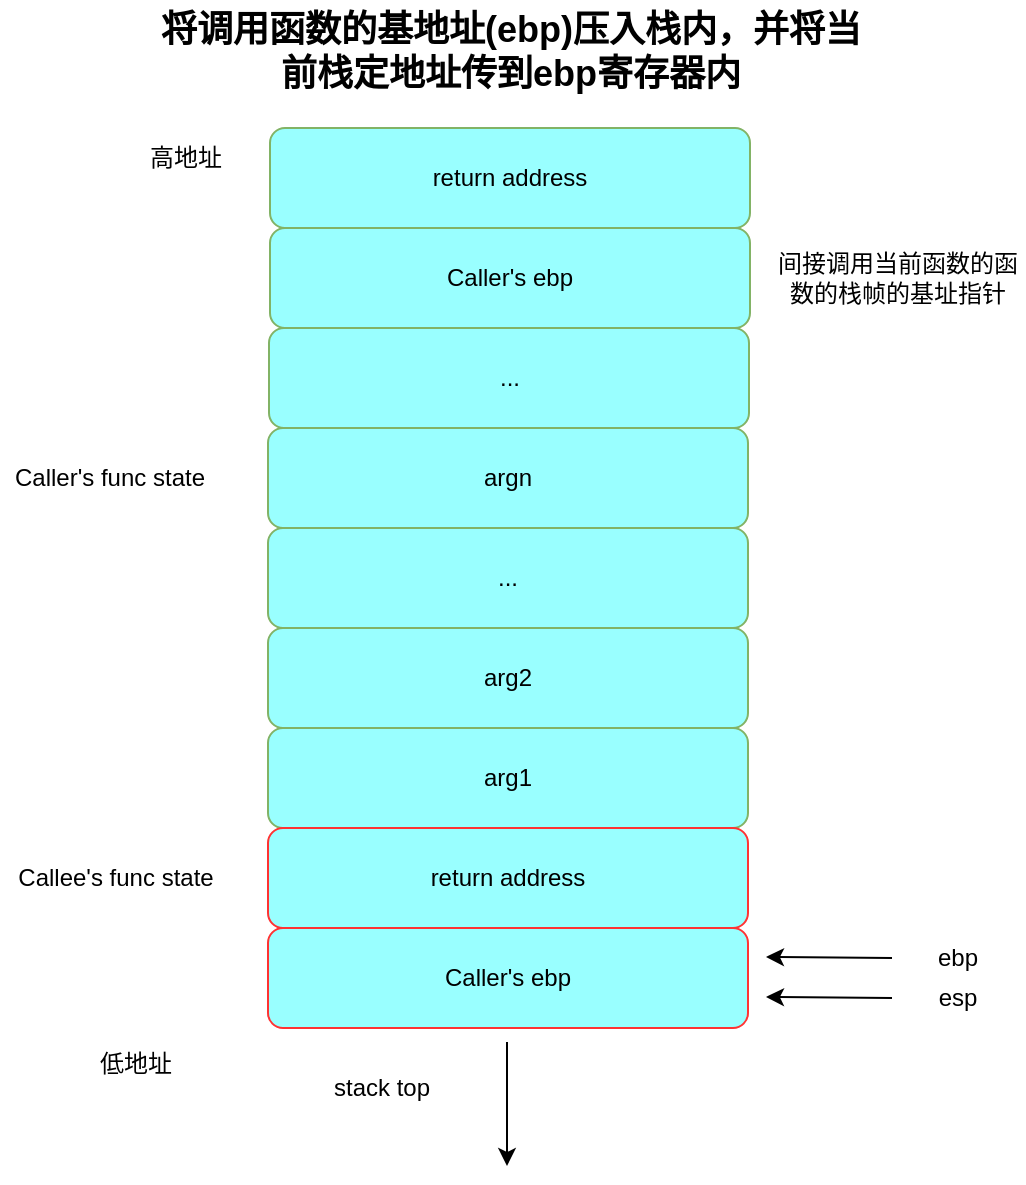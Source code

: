 <mxfile version="22.0.4" type="github">
  <diagram name="第 1 页" id="oXkT1sbdFF6o7U7stJVh">
    <mxGraphModel dx="636" dy="595" grid="0" gridSize="10" guides="1" tooltips="1" connect="1" arrows="1" fold="1" page="1" pageScale="1" pageWidth="827" pageHeight="1169" background="#ffffff" math="0" shadow="0">
      <root>
        <mxCell id="0" />
        <mxCell id="1" parent="0" />
        <mxCell id="yUDbLgGWElqg8JDm7MoN-1" value="return address" style="rounded=1;whiteSpace=wrap;html=1;fillColor=#99FFFF;strokeColor=#82b366;" parent="1" vertex="1">
          <mxGeometry x="252" y="100" width="240" height="50" as="geometry" />
        </mxCell>
        <mxCell id="yUDbLgGWElqg8JDm7MoN-2" value="arg2" style="rounded=1;whiteSpace=wrap;html=1;fillColor=#99FFFF;strokeColor=#82b366;" parent="1" vertex="1">
          <mxGeometry x="251" y="350" width="240" height="50" as="geometry" />
        </mxCell>
        <mxCell id="yUDbLgGWElqg8JDm7MoN-3" value="argn" style="rounded=1;whiteSpace=wrap;html=1;fillColor=#99FFFF;strokeColor=#82b366;" parent="1" vertex="1">
          <mxGeometry x="251" y="250" width="240" height="50" as="geometry" />
        </mxCell>
        <mxCell id="yUDbLgGWElqg8JDm7MoN-4" value="Caller&#39;s ebp" style="rounded=1;whiteSpace=wrap;html=1;fillColor=#99FFFF;strokeColor=#82b366;" parent="1" vertex="1">
          <mxGeometry x="252" y="150" width="240" height="50" as="geometry" />
        </mxCell>
        <mxCell id="yUDbLgGWElqg8JDm7MoN-5" value="arg1" style="rounded=1;whiteSpace=wrap;html=1;fillColor=#99FFFF;strokeColor=#82b366;" parent="1" vertex="1">
          <mxGeometry x="251" y="400" width="240" height="50" as="geometry" />
        </mxCell>
        <mxCell id="yUDbLgGWElqg8JDm7MoN-6" value="return address" style="rounded=1;whiteSpace=wrap;html=1;fillColor=#99FFFF;strokeColor=#FF3333;" parent="1" vertex="1">
          <mxGeometry x="251" y="450" width="240" height="50" as="geometry" />
        </mxCell>
        <mxCell id="yUDbLgGWElqg8JDm7MoN-7" value="Caller&#39;s ebp" style="rounded=1;whiteSpace=wrap;html=1;fillColor=#99FFFF;strokeColor=#FF3333;shadow=0;" parent="1" vertex="1">
          <mxGeometry x="251" y="500" width="240" height="50" as="geometry" />
        </mxCell>
        <mxCell id="yUDbLgGWElqg8JDm7MoN-8" value="高地址" style="text;strokeColor=none;align=center;fillColor=none;html=1;verticalAlign=middle;whiteSpace=wrap;rounded=0;" parent="1" vertex="1">
          <mxGeometry x="180" y="100" width="60" height="30" as="geometry" />
        </mxCell>
        <mxCell id="yUDbLgGWElqg8JDm7MoN-9" value="低地址" style="text;strokeColor=none;align=center;fillColor=none;html=1;verticalAlign=middle;whiteSpace=wrap;rounded=0;" parent="1" vertex="1">
          <mxGeometry x="155" y="553" width="60" height="30" as="geometry" />
        </mxCell>
        <mxCell id="yUDbLgGWElqg8JDm7MoN-11" value="" style="endArrow=classic;html=1;rounded=0;" parent="1" edge="1">
          <mxGeometry relative="1" as="geometry">
            <mxPoint x="563" y="515" as="sourcePoint" />
            <mxPoint x="500" y="514.5" as="targetPoint" />
          </mxGeometry>
        </mxCell>
        <mxCell id="yUDbLgGWElqg8JDm7MoN-13" value="ebp" style="text;strokeColor=none;align=center;fillColor=none;html=1;verticalAlign=middle;whiteSpace=wrap;rounded=0;" parent="1" vertex="1">
          <mxGeometry x="566" y="500" width="60" height="30" as="geometry" />
        </mxCell>
        <mxCell id="yUDbLgGWElqg8JDm7MoN-15" value="" style="endArrow=classic;html=1;rounded=0;" parent="1" edge="1">
          <mxGeometry relative="1" as="geometry">
            <mxPoint x="563" y="535" as="sourcePoint" />
            <mxPoint x="500" y="534.5" as="targetPoint" />
          </mxGeometry>
        </mxCell>
        <mxCell id="yUDbLgGWElqg8JDm7MoN-16" value="esp" style="text;strokeColor=none;align=center;fillColor=none;html=1;verticalAlign=middle;whiteSpace=wrap;rounded=0;" parent="1" vertex="1">
          <mxGeometry x="566" y="520" width="60" height="30" as="geometry" />
        </mxCell>
        <mxCell id="yUDbLgGWElqg8JDm7MoN-17" value="stack top" style="text;strokeColor=none;align=center;fillColor=none;html=1;verticalAlign=middle;whiteSpace=wrap;rounded=0;" parent="1" vertex="1">
          <mxGeometry x="278" y="565" width="60" height="30" as="geometry" />
        </mxCell>
        <mxCell id="yUDbLgGWElqg8JDm7MoN-18" value="" style="endArrow=classic;html=1;rounded=0;" parent="1" edge="1">
          <mxGeometry relative="1" as="geometry">
            <mxPoint x="370.5" y="557" as="sourcePoint" />
            <mxPoint x="370.5" y="619" as="targetPoint" />
          </mxGeometry>
        </mxCell>
        <mxCell id="vwEn_MPxWtpngwHH9cYK-1" value="&lt;span style=&quot;font-size: 18px;&quot;&gt;&lt;b&gt;将调用函数的基地址(ebp)压入栈内，并将当前栈定地址传到ebp寄存器内&lt;/b&gt;&lt;/span&gt;" style="text;strokeColor=none;align=center;fillColor=none;html=1;verticalAlign=middle;whiteSpace=wrap;rounded=0;" vertex="1" parent="1">
          <mxGeometry x="189.5" y="36" width="365" height="51" as="geometry" />
        </mxCell>
        <mxCell id="vwEn_MPxWtpngwHH9cYK-2" value="..." style="rounded=1;whiteSpace=wrap;html=1;fillColor=#99FFFF;strokeColor=#82b366;" vertex="1" parent="1">
          <mxGeometry x="251" y="300" width="240" height="50" as="geometry" />
        </mxCell>
        <mxCell id="vwEn_MPxWtpngwHH9cYK-3" value="Callee&#39;s func state" style="text;strokeColor=none;align=center;fillColor=none;html=1;verticalAlign=middle;whiteSpace=wrap;rounded=0;" vertex="1" parent="1">
          <mxGeometry x="120" y="460" width="110" height="30" as="geometry" />
        </mxCell>
        <mxCell id="vwEn_MPxWtpngwHH9cYK-4" value="Caller&#39;s func state" style="text;strokeColor=none;align=center;fillColor=none;html=1;verticalAlign=middle;whiteSpace=wrap;rounded=0;" vertex="1" parent="1">
          <mxGeometry x="117" y="260" width="110" height="30" as="geometry" />
        </mxCell>
        <mxCell id="vwEn_MPxWtpngwHH9cYK-5" value="..." style="rounded=1;whiteSpace=wrap;html=1;fillColor=#99FFFF;strokeColor=#82b366;" vertex="1" parent="1">
          <mxGeometry x="251.5" y="200" width="240" height="50" as="geometry" />
        </mxCell>
        <mxCell id="vwEn_MPxWtpngwHH9cYK-6" value="间接调用当前函数的函数的栈帧的基址指针" style="text;strokeColor=none;align=center;fillColor=none;html=1;verticalAlign=middle;whiteSpace=wrap;rounded=0;" vertex="1" parent="1">
          <mxGeometry x="503" y="146.5" width="126" height="57" as="geometry" />
        </mxCell>
      </root>
    </mxGraphModel>
  </diagram>
</mxfile>
